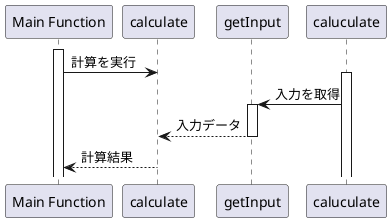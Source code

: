 @startuml
participant "Main Function"
participant calculate
participant getInput

activate "Main Function"
"Main Function" -> calculate: 計算を実行
activate caluculate
caluculate -> getInput:入力を取得
activate getInput
getInput --> calculate:入力データ
deactivate getInput
calculate --> "Main Function": 計算結果
deactivate calculate
@enduml
